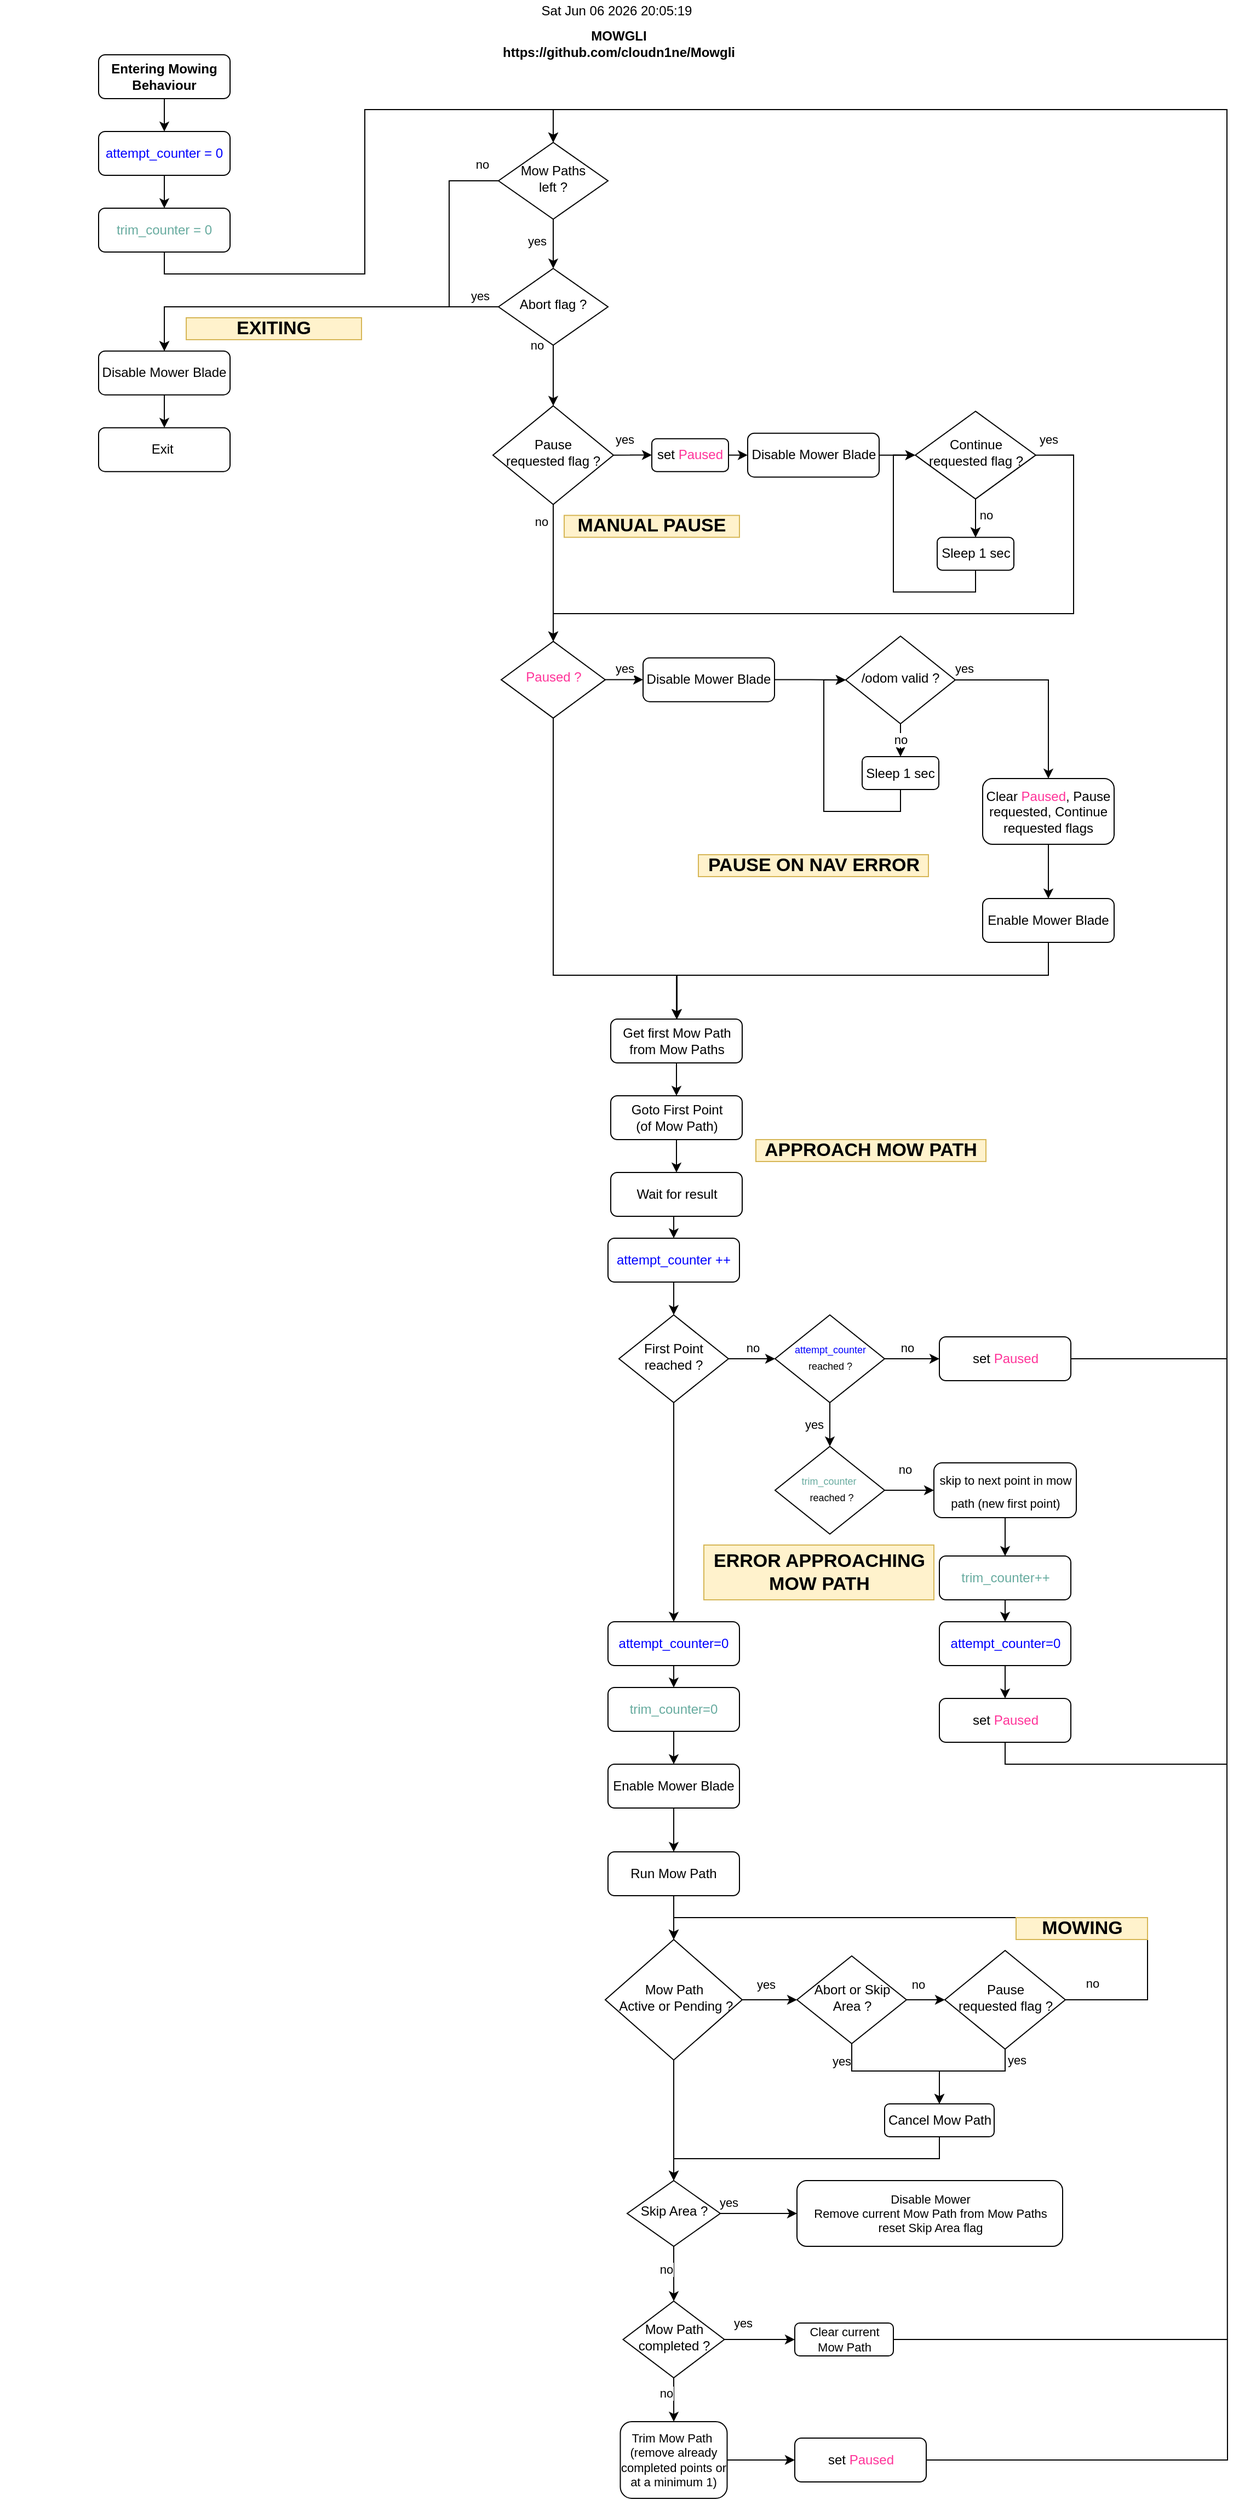 <mxfile version="13.9.9" type="device"><diagram id="C5RBs43oDa-KdzZeNtuy" name="Page-1"><mxGraphModel dx="946" dy="587" grid="1" gridSize="10" guides="1" tooltips="1" connect="1" arrows="1" fold="1" page="1" pageScale="1" pageWidth="1654" pageHeight="2336" math="0" shadow="0"><root><mxCell id="WIyWlLk6GJQsqaUBKTNV-0"/><mxCell id="WIyWlLk6GJQsqaUBKTNV-1" parent="WIyWlLk6GJQsqaUBKTNV-0"/><mxCell id="R18fkElem5zRY6Bpw-uZ-9" style="edgeStyle=orthogonalEdgeStyle;rounded=0;orthogonalLoop=1;jettySize=auto;html=1;exitX=0.5;exitY=1;exitDx=0;exitDy=0;entryX=0;entryY=0.5;entryDx=0;entryDy=0;" parent="WIyWlLk6GJQsqaUBKTNV-1" source="WIyWlLk6GJQsqaUBKTNV-11" target="R18fkElem5zRY6Bpw-uZ-49" edge="1"><mxGeometry relative="1" as="geometry"><mxPoint x="990.5" y="650.33" as="targetPoint"/></mxGeometry></mxCell><mxCell id="WIyWlLk6GJQsqaUBKTNV-11" value="Sleep 1 sec" style="rounded=1;whiteSpace=wrap;html=1;fontSize=12;glass=0;strokeWidth=1;shadow=0;" parent="WIyWlLk6GJQsqaUBKTNV-1" vertex="1"><mxGeometry x="1035.5" y="490.33" width="70" height="30" as="geometry"/></mxCell><mxCell id="R18fkElem5zRY6Bpw-uZ-41" style="edgeStyle=orthogonalEdgeStyle;rounded=0;orthogonalLoop=1;jettySize=auto;html=1;exitX=0.5;exitY=1;exitDx=0;exitDy=0;entryX=0.5;entryY=0;entryDx=0;entryDy=0;startArrow=none;startFill=0;endArrow=classic;endFill=1;" parent="WIyWlLk6GJQsqaUBKTNV-1" source="R18fkElem5zRY6Bpw-uZ-1" target="R18fkElem5zRY6Bpw-uZ-40" edge="1"><mxGeometry relative="1" as="geometry"/></mxCell><mxCell id="R18fkElem5zRY6Bpw-uZ-43" value="no" style="edgeLabel;html=1;align=center;verticalAlign=middle;resizable=0;points=[];" parent="R18fkElem5zRY6Bpw-uZ-41" vertex="1" connectable="0"><mxGeometry x="-0.769" y="1" relative="1" as="geometry"><mxPoint x="-12.06" y="0.86" as="offset"/></mxGeometry></mxCell><mxCell id="R18fkElem5zRY6Bpw-uZ-59" style="edgeStyle=orthogonalEdgeStyle;rounded=0;orthogonalLoop=1;jettySize=auto;html=1;exitX=1;exitY=0.5;exitDx=0;exitDy=0;startArrow=none;startFill=0;endArrow=classic;endFill=1;" parent="WIyWlLk6GJQsqaUBKTNV-1" source="R18fkElem5zRY6Bpw-uZ-1" target="R18fkElem5zRY6Bpw-uZ-58" edge="1"><mxGeometry relative="1" as="geometry"/></mxCell><mxCell id="R18fkElem5zRY6Bpw-uZ-61" value="yes" style="edgeLabel;html=1;align=center;verticalAlign=middle;resizable=0;points=[];" parent="R18fkElem5zRY6Bpw-uZ-59" vertex="1" connectable="0"><mxGeometry x="-0.578" y="-3" relative="1" as="geometry"><mxPoint y="-18" as="offset"/></mxGeometry></mxCell><mxCell id="R18fkElem5zRY6Bpw-uZ-1" value="Pause &lt;br&gt;requested flag ?" style="rhombus;whiteSpace=wrap;html=1;shadow=0;fontFamily=Helvetica;fontSize=12;align=center;strokeWidth=1;spacing=6;spacingTop=-4;" parent="WIyWlLk6GJQsqaUBKTNV-1" vertex="1"><mxGeometry x="630" y="370.33" width="110" height="90" as="geometry"/></mxCell><mxCell id="R18fkElem5zRY6Bpw-uZ-7" style="edgeStyle=orthogonalEdgeStyle;rounded=0;orthogonalLoop=1;jettySize=auto;html=1;exitX=0.5;exitY=1;exitDx=0;exitDy=0;entryX=0.5;entryY=0;entryDx=0;entryDy=0;" parent="WIyWlLk6GJQsqaUBKTNV-1" source="R18fkElem5zRY6Bpw-uZ-49" target="WIyWlLk6GJQsqaUBKTNV-11" edge="1"><mxGeometry relative="1" as="geometry"><mxPoint x="1030.5" y="680.33" as="sourcePoint"/></mxGeometry></mxCell><mxCell id="R18fkElem5zRY6Bpw-uZ-8" value="no&lt;br&gt;" style="edgeLabel;html=1;align=center;verticalAlign=middle;resizable=0;points=[];" parent="R18fkElem5zRY6Bpw-uZ-7" vertex="1" connectable="0"><mxGeometry x="-0.167" y="3" relative="1" as="geometry"><mxPoint x="6.5" y="0.14" as="offset"/></mxGeometry></mxCell><mxCell id="R18fkElem5zRY6Bpw-uZ-11" value="" style="edgeStyle=orthogonalEdgeStyle;rounded=0;orthogonalLoop=1;jettySize=auto;html=1;" parent="WIyWlLk6GJQsqaUBKTNV-1" source="uBPP2tSzpPth4t3aGh-a-0" target="R18fkElem5zRY6Bpw-uZ-10" edge="1"><mxGeometry x="-0.2" y="10" relative="1" as="geometry"><mxPoint x="760" y="620.33" as="sourcePoint"/><mxPoint as="offset"/></mxGeometry></mxCell><mxCell id="R18fkElem5zRY6Bpw-uZ-13" value="no" style="edgeStyle=orthogonalEdgeStyle;rounded=0;orthogonalLoop=1;jettySize=auto;html=1;exitX=0.5;exitY=1;exitDx=0;exitDy=0;" parent="WIyWlLk6GJQsqaUBKTNV-1" source="R18fkElem5zRY6Bpw-uZ-10" target="R18fkElem5zRY6Bpw-uZ-12" edge="1"><mxGeometry relative="1" as="geometry"/></mxCell><mxCell id="R18fkElem5zRY6Bpw-uZ-56" style="edgeStyle=orthogonalEdgeStyle;rounded=0;orthogonalLoop=1;jettySize=auto;html=1;exitX=1;exitY=0.5;exitDx=0;exitDy=0;startArrow=none;startFill=0;endArrow=classic;endFill=1;" parent="WIyWlLk6GJQsqaUBKTNV-1" source="R18fkElem5zRY6Bpw-uZ-10" target="R18fkElem5zRY6Bpw-uZ-54" edge="1"><mxGeometry relative="1" as="geometry"/></mxCell><mxCell id="R18fkElem5zRY6Bpw-uZ-164" value="yes" style="edgeLabel;html=1;align=center;verticalAlign=middle;resizable=0;points=[];fontSize=11;" parent="R18fkElem5zRY6Bpw-uZ-56" vertex="1" connectable="0"><mxGeometry x="-0.792" y="5" relative="1" as="geometry"><mxPoint x="-10.14" y="-5.32" as="offset"/></mxGeometry></mxCell><mxCell id="R18fkElem5zRY6Bpw-uZ-10" value="/odom valid ?" style="rhombus;whiteSpace=wrap;html=1;shadow=0;fontFamily=Helvetica;fontSize=12;align=center;strokeWidth=1;spacing=6;spacingTop=-4;" parent="WIyWlLk6GJQsqaUBKTNV-1" vertex="1"><mxGeometry x="952" y="580.51" width="100" height="80" as="geometry"/></mxCell><mxCell id="R18fkElem5zRY6Bpw-uZ-14" style="edgeStyle=orthogonalEdgeStyle;rounded=0;orthogonalLoop=1;jettySize=auto;html=1;exitX=0.5;exitY=1;exitDx=0;exitDy=0;entryX=0;entryY=0.5;entryDx=0;entryDy=0;" parent="WIyWlLk6GJQsqaUBKTNV-1" source="R18fkElem5zRY6Bpw-uZ-12" target="R18fkElem5zRY6Bpw-uZ-10" edge="1"><mxGeometry relative="1" as="geometry"/></mxCell><mxCell id="R18fkElem5zRY6Bpw-uZ-12" value="Sleep 1 sec" style="rounded=1;whiteSpace=wrap;html=1;fontSize=12;glass=0;strokeWidth=1;shadow=0;" parent="WIyWlLk6GJQsqaUBKTNV-1" vertex="1"><mxGeometry x="967" y="690.51" width="70" height="30" as="geometry"/></mxCell><mxCell id="R18fkElem5zRY6Bpw-uZ-24" style="edgeStyle=orthogonalEdgeStyle;rounded=0;orthogonalLoop=1;jettySize=auto;html=1;exitX=0.5;exitY=1;exitDx=0;exitDy=0;entryX=0.5;entryY=0;entryDx=0;entryDy=0;" parent="WIyWlLk6GJQsqaUBKTNV-1" source="R18fkElem5zRY6Bpw-uZ-20" target="R18fkElem5zRY6Bpw-uZ-23" edge="1"><mxGeometry relative="1" as="geometry"/></mxCell><mxCell id="R18fkElem5zRY6Bpw-uZ-20" value="Goto First Point&lt;br&gt;(of Mow Path)" style="rounded=1;whiteSpace=wrap;html=1;fontSize=12;glass=0;strokeWidth=1;shadow=0;" parent="WIyWlLk6GJQsqaUBKTNV-1" vertex="1"><mxGeometry x="737.5" y="1000" width="120" height="40" as="geometry"/></mxCell><mxCell id="R18fkElem5zRY6Bpw-uZ-33" value="no" style="edgeStyle=orthogonalEdgeStyle;rounded=0;orthogonalLoop=1;jettySize=auto;html=1;exitX=1;exitY=0.5;exitDx=0;exitDy=0;entryX=0;entryY=0.5;entryDx=0;entryDy=0;startArrow=none;startFill=0;endArrow=classic;endFill=1;" parent="WIyWlLk6GJQsqaUBKTNV-1" source="R18fkElem5zRY6Bpw-uZ-21" target="R18fkElem5zRY6Bpw-uZ-31" edge="1"><mxGeometry y="10" relative="1" as="geometry"><mxPoint as="offset"/></mxGeometry></mxCell><mxCell id="R18fkElem5zRY6Bpw-uZ-100" style="edgeStyle=orthogonalEdgeStyle;rounded=0;orthogonalLoop=1;jettySize=auto;html=1;exitX=0.5;exitY=1;exitDx=0;exitDy=0;startArrow=none;startFill=0;endArrow=classic;endFill=1;fontSize=17;" parent="WIyWlLk6GJQsqaUBKTNV-1" source="R18fkElem5zRY6Bpw-uZ-21" target="R18fkElem5zRY6Bpw-uZ-98" edge="1"><mxGeometry relative="1" as="geometry"/></mxCell><mxCell id="R18fkElem5zRY6Bpw-uZ-21" value="First Point reached ?" style="rhombus;whiteSpace=wrap;html=1;shadow=0;fontFamily=Helvetica;fontSize=12;align=center;strokeWidth=1;spacing=6;spacingTop=-4;" parent="WIyWlLk6GJQsqaUBKTNV-1" vertex="1"><mxGeometry x="745" y="1200" width="100" height="80" as="geometry"/></mxCell><mxCell id="R18fkElem5zRY6Bpw-uZ-68" style="edgeStyle=orthogonalEdgeStyle;rounded=0;orthogonalLoop=1;jettySize=auto;html=1;exitX=0.5;exitY=1;exitDx=0;exitDy=0;entryX=0.5;entryY=0;entryDx=0;entryDy=0;startArrow=none;startFill=0;endArrow=classic;endFill=1;fontSize=17;" parent="WIyWlLk6GJQsqaUBKTNV-1" source="R18fkElem5zRY6Bpw-uZ-23" target="R18fkElem5zRY6Bpw-uZ-66" edge="1"><mxGeometry relative="1" as="geometry"/></mxCell><mxCell id="R18fkElem5zRY6Bpw-uZ-23" value="Wait for result" style="rounded=1;whiteSpace=wrap;html=1;fontSize=12;glass=0;strokeWidth=1;shadow=0;" parent="WIyWlLk6GJQsqaUBKTNV-1" vertex="1"><mxGeometry x="737.5" y="1070" width="120" height="40" as="geometry"/></mxCell><mxCell id="R18fkElem5zRY6Bpw-uZ-35" value="no" style="edgeStyle=orthogonalEdgeStyle;rounded=0;orthogonalLoop=1;jettySize=auto;html=1;exitX=1;exitY=0.5;exitDx=0;exitDy=0;startArrow=none;startFill=0;endArrow=classic;endFill=1;" parent="WIyWlLk6GJQsqaUBKTNV-1" source="R18fkElem5zRY6Bpw-uZ-31" target="R18fkElem5zRY6Bpw-uZ-34" edge="1"><mxGeometry x="-0.2" y="10" relative="1" as="geometry"><mxPoint as="offset"/></mxGeometry></mxCell><mxCell id="R18fkElem5zRY6Bpw-uZ-78" style="edgeStyle=orthogonalEdgeStyle;rounded=0;orthogonalLoop=1;jettySize=auto;html=1;exitX=0.5;exitY=1;exitDx=0;exitDy=0;startArrow=none;startFill=0;endArrow=classic;endFill=1;fontSize=17;" parent="WIyWlLk6GJQsqaUBKTNV-1" source="R18fkElem5zRY6Bpw-uZ-31" target="R18fkElem5zRY6Bpw-uZ-77" edge="1"><mxGeometry relative="1" as="geometry"/></mxCell><mxCell id="R18fkElem5zRY6Bpw-uZ-82" value="&lt;font style=&quot;font-size: 11px&quot;&gt;yes&lt;/font&gt;" style="edgeLabel;html=1;align=center;verticalAlign=middle;resizable=0;points=[];fontSize=17;" parent="R18fkElem5zRY6Bpw-uZ-78" vertex="1" connectable="0"><mxGeometry x="-0.057" relative="1" as="geometry"><mxPoint x="-15" as="offset"/></mxGeometry></mxCell><mxCell id="R18fkElem5zRY6Bpw-uZ-31" value="&lt;font style=&quot;font-size: 9px&quot;&gt;&lt;font color=&quot;#0000ff&quot;&gt;attempt_counter&lt;/font&gt; reached ?&lt;/font&gt;" style="rhombus;whiteSpace=wrap;html=1;shadow=0;fontFamily=Helvetica;fontSize=12;align=center;strokeWidth=1;spacing=6;spacingTop=-4;" parent="WIyWlLk6GJQsqaUBKTNV-1" vertex="1"><mxGeometry x="887.5" y="1200" width="100" height="80" as="geometry"/></mxCell><mxCell id="R18fkElem5zRY6Bpw-uZ-36" style="edgeStyle=orthogonalEdgeStyle;rounded=0;orthogonalLoop=1;jettySize=auto;html=1;exitX=1;exitY=0.5;exitDx=0;exitDy=0;startArrow=none;startFill=0;endArrow=classic;endFill=1;entryX=0.5;entryY=0;entryDx=0;entryDy=0;" parent="WIyWlLk6GJQsqaUBKTNV-1" source="R18fkElem5zRY6Bpw-uZ-34" target="R18fkElem5zRY6Bpw-uZ-139" edge="1"><mxGeometry relative="1" as="geometry"><mxPoint x="670" y="118.286" as="targetPoint"/><Array as="points"><mxPoint x="1300" y="1240"/><mxPoint x="1300" y="100"/><mxPoint x="685" y="100"/></Array></mxGeometry></mxCell><mxCell id="R18fkElem5zRY6Bpw-uZ-34" value="set &lt;font color=&quot;#ff3399&quot;&gt;Paused&lt;/font&gt;" style="rounded=1;whiteSpace=wrap;html=1;fontSize=12;glass=0;strokeWidth=1;shadow=0;" parent="WIyWlLk6GJQsqaUBKTNV-1" vertex="1"><mxGeometry x="1037.5" y="1220" width="120" height="40" as="geometry"/></mxCell><mxCell id="R18fkElem5zRY6Bpw-uZ-150" style="edgeStyle=orthogonalEdgeStyle;rounded=0;orthogonalLoop=1;jettySize=auto;html=1;exitX=0.5;exitY=1;exitDx=0;exitDy=0;entryX=0.5;entryY=0;entryDx=0;entryDy=0;startArrow=none;startFill=0;endArrow=classic;endFill=1;fontSize=11;" parent="WIyWlLk6GJQsqaUBKTNV-1" source="R18fkElem5zRY6Bpw-uZ-40" target="R18fkElem5zRY6Bpw-uZ-147" edge="1"><mxGeometry relative="1" as="geometry"><Array as="points"><mxPoint x="685" y="890"/><mxPoint x="798" y="890"/></Array></mxGeometry></mxCell><mxCell id="R18fkElem5zRY6Bpw-uZ-40" value="&lt;font color=&quot;#ff3399&quot;&gt;Paused ?&lt;/font&gt;" style="rhombus;whiteSpace=wrap;html=1;shadow=0;fontFamily=Helvetica;fontSize=12;align=center;strokeWidth=1;spacing=6;spacingTop=-4;" parent="WIyWlLk6GJQsqaUBKTNV-1" vertex="1"><mxGeometry x="637.5" y="585.33" width="95" height="70" as="geometry"/></mxCell><mxCell id="R18fkElem5zRY6Bpw-uZ-62" style="edgeStyle=orthogonalEdgeStyle;rounded=0;orthogonalLoop=1;jettySize=auto;html=1;exitX=1;exitY=0.5;exitDx=0;exitDy=0;startArrow=none;startFill=0;endArrow=classic;endFill=1;entryX=0.5;entryY=0;entryDx=0;entryDy=0;" parent="WIyWlLk6GJQsqaUBKTNV-1" source="R18fkElem5zRY6Bpw-uZ-49" target="R18fkElem5zRY6Bpw-uZ-40" edge="1"><mxGeometry relative="1" as="geometry"><mxPoint x="685" y="580.33" as="targetPoint"/><Array as="points"><mxPoint x="1160" y="415"/><mxPoint x="1160" y="560"/><mxPoint x="685" y="560"/></Array></mxGeometry></mxCell><mxCell id="R18fkElem5zRY6Bpw-uZ-167" value="yes" style="edgeLabel;html=1;align=center;verticalAlign=middle;resizable=0;points=[];fontSize=11;" parent="R18fkElem5zRY6Bpw-uZ-62" vertex="1" connectable="0"><mxGeometry x="-0.803" y="-1" relative="1" as="geometry"><mxPoint x="-22" y="-47.47" as="offset"/></mxGeometry></mxCell><mxCell id="R18fkElem5zRY6Bpw-uZ-165" value="" style="edgeStyle=orthogonalEdgeStyle;rounded=0;orthogonalLoop=1;jettySize=auto;html=1;startArrow=none;startFill=0;endArrow=classic;endFill=1;fontSize=11;" parent="WIyWlLk6GJQsqaUBKTNV-1" source="R18fkElem5zRY6Bpw-uZ-49" target="WIyWlLk6GJQsqaUBKTNV-11" edge="1"><mxGeometry relative="1" as="geometry"/></mxCell><mxCell id="R18fkElem5zRY6Bpw-uZ-49" value="Continue&lt;br&gt;requested flag ?" style="rhombus;whiteSpace=wrap;html=1;shadow=0;fontFamily=Helvetica;fontSize=12;align=center;strokeWidth=1;spacing=6;spacingTop=-4;" parent="WIyWlLk6GJQsqaUBKTNV-1" vertex="1"><mxGeometry x="1015.5" y="375.33" width="110" height="80" as="geometry"/></mxCell><mxCell id="R18fkElem5zRY6Bpw-uZ-149" style="edgeStyle=orthogonalEdgeStyle;rounded=0;orthogonalLoop=1;jettySize=auto;html=1;exitX=0.5;exitY=1;exitDx=0;exitDy=0;startArrow=none;startFill=0;endArrow=classic;endFill=1;fontSize=11;" parent="WIyWlLk6GJQsqaUBKTNV-1" source="uBPP2tSzpPth4t3aGh-a-1" target="R18fkElem5zRY6Bpw-uZ-147" edge="1"><mxGeometry relative="1" as="geometry"><Array as="points"><mxPoint x="1137" y="890"/><mxPoint x="798" y="890"/></Array></mxGeometry></mxCell><mxCell id="R18fkElem5zRY6Bpw-uZ-54" value="Clear &lt;font color=&quot;#ff3399&quot;&gt;Paused&lt;/font&gt;, Pause requested, Continue requested flags" style="rounded=1;whiteSpace=wrap;html=1;" parent="WIyWlLk6GJQsqaUBKTNV-1" vertex="1"><mxGeometry x="1077" y="710.51" width="120" height="60" as="geometry"/></mxCell><mxCell id="R18fkElem5zRY6Bpw-uZ-60" style="edgeStyle=orthogonalEdgeStyle;rounded=0;orthogonalLoop=1;jettySize=auto;html=1;exitX=1;exitY=0.5;exitDx=0;exitDy=0;entryX=0;entryY=0.5;entryDx=0;entryDy=0;startArrow=none;startFill=0;endArrow=classic;endFill=1;" parent="WIyWlLk6GJQsqaUBKTNV-1" source="2wrZDpJv9ignUN22gS3a-0" target="R18fkElem5zRY6Bpw-uZ-49" edge="1"><mxGeometry relative="1" as="geometry"/></mxCell><mxCell id="R18fkElem5zRY6Bpw-uZ-58" value="set &lt;font color=&quot;#ff3399&quot;&gt;Paused&lt;/font&gt;" style="rounded=1;whiteSpace=wrap;html=1;" parent="WIyWlLk6GJQsqaUBKTNV-1" vertex="1"><mxGeometry x="775" y="400.33" width="70" height="30" as="geometry"/></mxCell><mxCell id="R18fkElem5zRY6Bpw-uZ-64" value="PAUSE ON NAV ERROR" style="text;html=1;strokeColor=#d6b656;fillColor=#fff2cc;align=center;verticalAlign=middle;whiteSpace=wrap;rounded=0;fontSize=17;fontStyle=1" parent="WIyWlLk6GJQsqaUBKTNV-1" vertex="1"><mxGeometry x="817.5" y="780" width="210" height="20" as="geometry"/></mxCell><mxCell id="R18fkElem5zRY6Bpw-uZ-65" value="MANUAL PAUSE" style="text;html=1;strokeColor=#d6b656;fillColor=#fff2cc;align=center;verticalAlign=middle;whiteSpace=wrap;rounded=0;fontSize=17;fontStyle=1" parent="WIyWlLk6GJQsqaUBKTNV-1" vertex="1"><mxGeometry x="695" y="470.33" width="160" height="20" as="geometry"/></mxCell><mxCell id="R18fkElem5zRY6Bpw-uZ-69" style="edgeStyle=orthogonalEdgeStyle;rounded=0;orthogonalLoop=1;jettySize=auto;html=1;exitX=0.5;exitY=1;exitDx=0;exitDy=0;startArrow=none;startFill=0;endArrow=classic;endFill=1;fontSize=17;" parent="WIyWlLk6GJQsqaUBKTNV-1" source="R18fkElem5zRY6Bpw-uZ-66" target="R18fkElem5zRY6Bpw-uZ-21" edge="1"><mxGeometry relative="1" as="geometry"/></mxCell><mxCell id="R18fkElem5zRY6Bpw-uZ-66" value="&lt;font color=&quot;#0000ff&quot;&gt;attempt_counter ++&lt;/font&gt;" style="rounded=1;whiteSpace=wrap;html=1;fontSize=12;glass=0;strokeWidth=1;shadow=0;" parent="WIyWlLk6GJQsqaUBKTNV-1" vertex="1"><mxGeometry x="735" y="1130" width="120" height="40" as="geometry"/></mxCell><mxCell id="R18fkElem5zRY6Bpw-uZ-74" style="edgeStyle=orthogonalEdgeStyle;rounded=0;orthogonalLoop=1;jettySize=auto;html=1;exitX=0.5;exitY=1;exitDx=0;exitDy=0;entryX=0.5;entryY=0;entryDx=0;entryDy=0;startArrow=none;startFill=0;endArrow=classic;endFill=1;fontSize=17;" parent="WIyWlLk6GJQsqaUBKTNV-1" source="R18fkElem5zRY6Bpw-uZ-70" target="R18fkElem5zRY6Bpw-uZ-72" edge="1"><mxGeometry relative="1" as="geometry"/></mxCell><mxCell id="R18fkElem5zRY6Bpw-uZ-70" value="&lt;font color=&quot;#0000ff&quot;&gt;attempt_counter = 0&lt;/font&gt;" style="rounded=1;whiteSpace=wrap;html=1;fontSize=12;glass=0;strokeWidth=1;shadow=0;" parent="WIyWlLk6GJQsqaUBKTNV-1" vertex="1"><mxGeometry x="270" y="120" width="120" height="40" as="geometry"/></mxCell><mxCell id="R18fkElem5zRY6Bpw-uZ-73" style="edgeStyle=orthogonalEdgeStyle;rounded=0;orthogonalLoop=1;jettySize=auto;html=1;exitX=0.5;exitY=1;exitDx=0;exitDy=0;entryX=0.5;entryY=0;entryDx=0;entryDy=0;startArrow=none;startFill=0;endArrow=classic;endFill=1;fontSize=17;" parent="WIyWlLk6GJQsqaUBKTNV-1" source="R18fkElem5zRY6Bpw-uZ-71" target="R18fkElem5zRY6Bpw-uZ-70" edge="1"><mxGeometry relative="1" as="geometry"/></mxCell><mxCell id="R18fkElem5zRY6Bpw-uZ-71" value="Entering Mowing Behaviour" style="rounded=1;whiteSpace=wrap;html=1;fontSize=12;glass=0;strokeWidth=1;shadow=0;fontStyle=1" parent="WIyWlLk6GJQsqaUBKTNV-1" vertex="1"><mxGeometry x="270" y="50" width="120" height="40" as="geometry"/></mxCell><mxCell id="R18fkElem5zRY6Bpw-uZ-157" style="edgeStyle=orthogonalEdgeStyle;rounded=0;orthogonalLoop=1;jettySize=auto;html=1;exitX=0.5;exitY=1;exitDx=0;exitDy=0;entryX=0.5;entryY=0;entryDx=0;entryDy=0;startArrow=none;startFill=0;endArrow=classic;endFill=1;fontSize=11;" parent="WIyWlLk6GJQsqaUBKTNV-1" source="R18fkElem5zRY6Bpw-uZ-72" target="R18fkElem5zRY6Bpw-uZ-139" edge="1"><mxGeometry relative="1" as="geometry"><Array as="points"><mxPoint x="330" y="250"/><mxPoint x="513" y="250"/><mxPoint x="513" y="100"/><mxPoint x="685" y="100"/></Array></mxGeometry></mxCell><mxCell id="R18fkElem5zRY6Bpw-uZ-72" value="&lt;font color=&quot;#67ab9f&quot;&gt;trim_counter = 0&lt;/font&gt;" style="rounded=1;whiteSpace=wrap;html=1;fontSize=12;glass=0;strokeWidth=1;shadow=0;" parent="WIyWlLk6GJQsqaUBKTNV-1" vertex="1"><mxGeometry x="270" y="190" width="120" height="40" as="geometry"/></mxCell><mxCell id="R18fkElem5zRY6Bpw-uZ-84" style="edgeStyle=orthogonalEdgeStyle;rounded=0;orthogonalLoop=1;jettySize=auto;html=1;exitX=1;exitY=0.5;exitDx=0;exitDy=0;entryX=0;entryY=0.5;entryDx=0;entryDy=0;startArrow=none;startFill=0;endArrow=classic;endFill=1;fontSize=17;" parent="WIyWlLk6GJQsqaUBKTNV-1" source="R18fkElem5zRY6Bpw-uZ-77" target="R18fkElem5zRY6Bpw-uZ-87" edge="1"><mxGeometry relative="1" as="geometry"/></mxCell><mxCell id="R18fkElem5zRY6Bpw-uZ-85" value="&lt;span style=&quot;font-size: 11px&quot;&gt;no&lt;/span&gt;" style="edgeLabel;html=1;align=center;verticalAlign=middle;resizable=0;points=[];fontSize=17;" parent="R18fkElem5zRY6Bpw-uZ-84" vertex="1" connectable="0"><mxGeometry x="-0.274" y="1" relative="1" as="geometry"><mxPoint x="1.71" y="-19" as="offset"/></mxGeometry></mxCell><mxCell id="R18fkElem5zRY6Bpw-uZ-77" value="&lt;font style=&quot;font-size: 9px&quot;&gt;&lt;font color=&quot;#67ab9f&quot;&gt;trim_counter&lt;/font&gt;&lt;font color=&quot;#0000ff&quot;&gt;&amp;nbsp;&lt;br&gt;&lt;/font&gt;&amp;nbsp;reached ?&lt;/font&gt;" style="rhombus;whiteSpace=wrap;html=1;shadow=0;fontFamily=Helvetica;fontSize=12;align=center;strokeWidth=1;spacing=6;spacingTop=-4;" parent="WIyWlLk6GJQsqaUBKTNV-1" vertex="1"><mxGeometry x="887.5" y="1320" width="100" height="80" as="geometry"/></mxCell><mxCell id="R18fkElem5zRY6Bpw-uZ-89" style="edgeStyle=orthogonalEdgeStyle;rounded=0;orthogonalLoop=1;jettySize=auto;html=1;exitX=0.5;exitY=1;exitDx=0;exitDy=0;startArrow=none;startFill=0;endArrow=classic;endFill=1;fontSize=17;" parent="WIyWlLk6GJQsqaUBKTNV-1" source="R18fkElem5zRY6Bpw-uZ-87" target="R18fkElem5zRY6Bpw-uZ-92" edge="1"><mxGeometry relative="1" as="geometry"><mxPoint x="1087.559" y="1410" as="targetPoint"/></mxGeometry></mxCell><mxCell id="R18fkElem5zRY6Bpw-uZ-87" value="&lt;span style=&quot;font-size: 11px&quot;&gt;skip to next point in mow path (new first point)&lt;/span&gt;" style="rounded=1;whiteSpace=wrap;html=1;fontSize=17;" parent="WIyWlLk6GJQsqaUBKTNV-1" vertex="1"><mxGeometry x="1032.5" y="1335" width="130" height="50" as="geometry"/></mxCell><mxCell id="R18fkElem5zRY6Bpw-uZ-95" style="edgeStyle=orthogonalEdgeStyle;rounded=0;orthogonalLoop=1;jettySize=auto;html=1;exitX=0.5;exitY=1;exitDx=0;exitDy=0;entryX=0.5;entryY=0;entryDx=0;entryDy=0;startArrow=none;startFill=0;endArrow=classic;endFill=1;fontSize=17;" parent="WIyWlLk6GJQsqaUBKTNV-1" source="R18fkElem5zRY6Bpw-uZ-90" target="R18fkElem5zRY6Bpw-uZ-94" edge="1"><mxGeometry relative="1" as="geometry"/></mxCell><mxCell id="R18fkElem5zRY6Bpw-uZ-90" value="&lt;font color=&quot;#0000ff&quot;&gt;attempt_counter=0&lt;/font&gt;" style="rounded=1;whiteSpace=wrap;html=1;fontSize=12;glass=0;strokeWidth=1;shadow=0;" parent="WIyWlLk6GJQsqaUBKTNV-1" vertex="1"><mxGeometry x="1037.5" y="1480" width="120" height="40" as="geometry"/></mxCell><mxCell id="R18fkElem5zRY6Bpw-uZ-93" style="edgeStyle=orthogonalEdgeStyle;rounded=0;orthogonalLoop=1;jettySize=auto;html=1;exitX=0.5;exitY=1;exitDx=0;exitDy=0;entryX=0.5;entryY=0;entryDx=0;entryDy=0;startArrow=none;startFill=0;endArrow=classic;endFill=1;fontSize=17;" parent="WIyWlLk6GJQsqaUBKTNV-1" source="R18fkElem5zRY6Bpw-uZ-92" target="R18fkElem5zRY6Bpw-uZ-90" edge="1"><mxGeometry relative="1" as="geometry"/></mxCell><mxCell id="R18fkElem5zRY6Bpw-uZ-92" value="&lt;font color=&quot;#67ab9f&quot;&gt;trim_counter++&lt;/font&gt;" style="rounded=1;whiteSpace=wrap;html=1;fontSize=12;glass=0;strokeWidth=1;shadow=0;" parent="WIyWlLk6GJQsqaUBKTNV-1" vertex="1"><mxGeometry x="1037.5" y="1420" width="120" height="40" as="geometry"/></mxCell><mxCell id="R18fkElem5zRY6Bpw-uZ-146" style="edgeStyle=orthogonalEdgeStyle;rounded=0;orthogonalLoop=1;jettySize=auto;html=1;exitX=0.5;exitY=1;exitDx=0;exitDy=0;startArrow=none;startFill=0;endArrow=none;endFill=0;fontSize=11;" parent="WIyWlLk6GJQsqaUBKTNV-1" source="R18fkElem5zRY6Bpw-uZ-94" edge="1"><mxGeometry relative="1" as="geometry"><mxPoint x="1180" y="1240" as="targetPoint"/><Array as="points"><mxPoint x="1098" y="1610"/><mxPoint x="1300" y="1610"/><mxPoint x="1300" y="1240"/></Array></mxGeometry></mxCell><mxCell id="R18fkElem5zRY6Bpw-uZ-94" value="set &lt;font color=&quot;#ff3399&quot;&gt;Paused&lt;/font&gt;" style="rounded=1;whiteSpace=wrap;html=1;fontSize=12;glass=0;strokeWidth=1;shadow=0;" parent="WIyWlLk6GJQsqaUBKTNV-1" vertex="1"><mxGeometry x="1037.5" y="1550" width="120" height="40" as="geometry"/></mxCell><mxCell id="R18fkElem5zRY6Bpw-uZ-97" value="ERROR APPROACHING&lt;br&gt;MOW PATH" style="text;html=1;strokeColor=#d6b656;fillColor=#fff2cc;align=center;verticalAlign=middle;whiteSpace=wrap;rounded=0;fontSize=17;fontStyle=1" parent="WIyWlLk6GJQsqaUBKTNV-1" vertex="1"><mxGeometry x="822.5" y="1410" width="210" height="50" as="geometry"/></mxCell><mxCell id="R18fkElem5zRY6Bpw-uZ-101" style="edgeStyle=orthogonalEdgeStyle;rounded=0;orthogonalLoop=1;jettySize=auto;html=1;exitX=0.5;exitY=1;exitDx=0;exitDy=0;entryX=0.5;entryY=0;entryDx=0;entryDy=0;startArrow=none;startFill=0;endArrow=classic;endFill=1;fontSize=17;" parent="WIyWlLk6GJQsqaUBKTNV-1" source="R18fkElem5zRY6Bpw-uZ-98" target="R18fkElem5zRY6Bpw-uZ-99" edge="1"><mxGeometry relative="1" as="geometry"/></mxCell><mxCell id="R18fkElem5zRY6Bpw-uZ-98" value="&lt;font color=&quot;#0000ff&quot;&gt;attempt_counter=0&lt;/font&gt;" style="rounded=1;whiteSpace=wrap;html=1;fontSize=12;glass=0;strokeWidth=1;shadow=0;" parent="WIyWlLk6GJQsqaUBKTNV-1" vertex="1"><mxGeometry x="735" y="1480" width="120" height="40" as="geometry"/></mxCell><mxCell id="R18fkElem5zRY6Bpw-uZ-103" style="edgeStyle=orthogonalEdgeStyle;rounded=0;orthogonalLoop=1;jettySize=auto;html=1;exitX=0.5;exitY=1;exitDx=0;exitDy=0;startArrow=none;startFill=0;endArrow=classic;endFill=1;fontSize=17;" parent="WIyWlLk6GJQsqaUBKTNV-1" source="R18fkElem5zRY6Bpw-uZ-99" target="R18fkElem5zRY6Bpw-uZ-102" edge="1"><mxGeometry relative="1" as="geometry"/></mxCell><mxCell id="R18fkElem5zRY6Bpw-uZ-99" value="&lt;font color=&quot;#67ab9f&quot;&gt;trim_counter=0&lt;br&gt;&lt;/font&gt;" style="rounded=1;whiteSpace=wrap;html=1;fontSize=12;glass=0;strokeWidth=1;shadow=0;" parent="WIyWlLk6GJQsqaUBKTNV-1" vertex="1"><mxGeometry x="735" y="1540" width="120" height="40" as="geometry"/></mxCell><mxCell id="R18fkElem5zRY6Bpw-uZ-105" style="edgeStyle=orthogonalEdgeStyle;rounded=0;orthogonalLoop=1;jettySize=auto;html=1;exitX=0.5;exitY=1;exitDx=0;exitDy=0;startArrow=none;startFill=0;endArrow=classic;endFill=1;fontSize=17;" parent="WIyWlLk6GJQsqaUBKTNV-1" source="R18fkElem5zRY6Bpw-uZ-102" target="R18fkElem5zRY6Bpw-uZ-104" edge="1"><mxGeometry relative="1" as="geometry"/></mxCell><mxCell id="R18fkElem5zRY6Bpw-uZ-102" value="Enable Mower Blade" style="rounded=1;whiteSpace=wrap;html=1;fontSize=12;glass=0;strokeWidth=1;shadow=0;" parent="WIyWlLk6GJQsqaUBKTNV-1" vertex="1"><mxGeometry x="735" y="1610" width="120" height="40" as="geometry"/></mxCell><mxCell id="R18fkElem5zRY6Bpw-uZ-107" style="edgeStyle=orthogonalEdgeStyle;rounded=0;orthogonalLoop=1;jettySize=auto;html=1;exitX=0.5;exitY=1;exitDx=0;exitDy=0;startArrow=none;startFill=0;endArrow=classic;endFill=1;fontSize=17;" parent="WIyWlLk6GJQsqaUBKTNV-1" source="R18fkElem5zRY6Bpw-uZ-104" target="R18fkElem5zRY6Bpw-uZ-106" edge="1"><mxGeometry relative="1" as="geometry"/></mxCell><mxCell id="R18fkElem5zRY6Bpw-uZ-104" value="Run Mow Path" style="rounded=1;whiteSpace=wrap;html=1;fontSize=12;glass=0;strokeWidth=1;shadow=0;" parent="WIyWlLk6GJQsqaUBKTNV-1" vertex="1"><mxGeometry x="735" y="1690" width="120" height="40" as="geometry"/></mxCell><mxCell id="R18fkElem5zRY6Bpw-uZ-109" style="edgeStyle=orthogonalEdgeStyle;rounded=0;orthogonalLoop=1;jettySize=auto;html=1;exitX=1;exitY=0.5;exitDx=0;exitDy=0;startArrow=none;startFill=0;endArrow=classic;endFill=1;fontSize=17;" parent="WIyWlLk6GJQsqaUBKTNV-1" source="R18fkElem5zRY6Bpw-uZ-106" target="R18fkElem5zRY6Bpw-uZ-108" edge="1"><mxGeometry relative="1" as="geometry"/></mxCell><mxCell id="R18fkElem5zRY6Bpw-uZ-110" value="&lt;font style=&quot;font-size: 11px&quot;&gt;yes&lt;/font&gt;" style="edgeLabel;html=1;align=center;verticalAlign=middle;resizable=0;points=[];fontSize=17;" parent="R18fkElem5zRY6Bpw-uZ-109" vertex="1" connectable="0"><mxGeometry x="-0.269" y="3" relative="1" as="geometry"><mxPoint x="2.5" y="-12" as="offset"/></mxGeometry></mxCell><mxCell id="R18fkElem5zRY6Bpw-uZ-123" style="edgeStyle=orthogonalEdgeStyle;rounded=0;orthogonalLoop=1;jettySize=auto;html=1;exitX=0.5;exitY=1;exitDx=0;exitDy=0;startArrow=none;startFill=0;endArrow=classic;endFill=1;fontSize=11;" parent="WIyWlLk6GJQsqaUBKTNV-1" source="R18fkElem5zRY6Bpw-uZ-106" target="R18fkElem5zRY6Bpw-uZ-122" edge="1"><mxGeometry relative="1" as="geometry"/></mxCell><mxCell id="R18fkElem5zRY6Bpw-uZ-106" value="Mow Path&lt;br&gt;&amp;nbsp;Active or Pending ?" style="rhombus;whiteSpace=wrap;html=1;shadow=0;fontFamily=Helvetica;fontSize=12;align=center;strokeWidth=1;spacing=6;spacingTop=-4;" parent="WIyWlLk6GJQsqaUBKTNV-1" vertex="1"><mxGeometry x="732.5" y="1770" width="125" height="110" as="geometry"/></mxCell><mxCell id="R18fkElem5zRY6Bpw-uZ-112" style="edgeStyle=orthogonalEdgeStyle;rounded=0;orthogonalLoop=1;jettySize=auto;html=1;exitX=0.5;exitY=1;exitDx=0;exitDy=0;startArrow=none;startFill=0;endArrow=classic;endFill=1;fontSize=17;" parent="WIyWlLk6GJQsqaUBKTNV-1" source="R18fkElem5zRY6Bpw-uZ-108" target="R18fkElem5zRY6Bpw-uZ-111" edge="1"><mxGeometry relative="1" as="geometry"><Array as="points"><mxPoint x="957.5" y="1890"/><mxPoint x="1037.5" y="1890"/></Array></mxGeometry></mxCell><mxCell id="R18fkElem5zRY6Bpw-uZ-113" value="&lt;font style=&quot;font-size: 11px&quot;&gt;yes&lt;/font&gt;" style="edgeLabel;html=1;align=center;verticalAlign=middle;resizable=0;points=[];fontSize=17;" parent="R18fkElem5zRY6Bpw-uZ-112" vertex="1" connectable="0"><mxGeometry x="-0.018" y="-3" relative="1" as="geometry"><mxPoint x="-51.67" y="-13" as="offset"/></mxGeometry></mxCell><mxCell id="R18fkElem5zRY6Bpw-uZ-115" value="&lt;font style=&quot;font-size: 11px&quot;&gt;no&lt;/font&gt;" style="edgeStyle=orthogonalEdgeStyle;rounded=0;orthogonalLoop=1;jettySize=auto;html=1;exitX=1;exitY=0.5;exitDx=0;exitDy=0;entryX=0;entryY=0.5;entryDx=0;entryDy=0;startArrow=none;startFill=0;endArrow=classic;endFill=1;fontSize=17;" parent="WIyWlLk6GJQsqaUBKTNV-1" source="R18fkElem5zRY6Bpw-uZ-108" target="R18fkElem5zRY6Bpw-uZ-114" edge="1"><mxGeometry x="-0.429" y="15" relative="1" as="geometry"><mxPoint as="offset"/></mxGeometry></mxCell><mxCell id="R18fkElem5zRY6Bpw-uZ-108" value="Abort or Skip Area ?" style="rhombus;whiteSpace=wrap;html=1;shadow=0;fontFamily=Helvetica;fontSize=12;align=center;strokeWidth=1;spacing=6;spacingTop=-4;" parent="WIyWlLk6GJQsqaUBKTNV-1" vertex="1"><mxGeometry x="907.5" y="1785" width="100" height="80" as="geometry"/></mxCell><mxCell id="R18fkElem5zRY6Bpw-uZ-124" style="edgeStyle=orthogonalEdgeStyle;rounded=0;orthogonalLoop=1;jettySize=auto;html=1;exitX=0.5;exitY=1;exitDx=0;exitDy=0;entryX=0.5;entryY=0;entryDx=0;entryDy=0;startArrow=none;startFill=0;endArrow=classic;endFill=1;fontSize=11;" parent="WIyWlLk6GJQsqaUBKTNV-1" source="R18fkElem5zRY6Bpw-uZ-111" target="R18fkElem5zRY6Bpw-uZ-122" edge="1"><mxGeometry relative="1" as="geometry"/></mxCell><mxCell id="R18fkElem5zRY6Bpw-uZ-111" value="Cancel Mow Path" style="rounded=1;whiteSpace=wrap;html=1;fontSize=12;glass=0;strokeWidth=1;shadow=0;" parent="WIyWlLk6GJQsqaUBKTNV-1" vertex="1"><mxGeometry x="987.5" y="1920" width="100" height="30" as="geometry"/></mxCell><mxCell id="R18fkElem5zRY6Bpw-uZ-117" style="edgeStyle=orthogonalEdgeStyle;rounded=0;orthogonalLoop=1;jettySize=auto;html=1;exitX=0.5;exitY=1;exitDx=0;exitDy=0;entryX=0.5;entryY=0;entryDx=0;entryDy=0;startArrow=none;startFill=0;endArrow=classic;endFill=1;fontSize=11;" parent="WIyWlLk6GJQsqaUBKTNV-1" source="R18fkElem5zRY6Bpw-uZ-114" target="R18fkElem5zRY6Bpw-uZ-111" edge="1"><mxGeometry relative="1" as="geometry"><Array as="points"><mxPoint x="1097.5" y="1890"/><mxPoint x="1037.5" y="1890"/></Array></mxGeometry></mxCell><mxCell id="R18fkElem5zRY6Bpw-uZ-118" value="yes" style="edgeLabel;html=1;align=center;verticalAlign=middle;resizable=0;points=[];fontSize=11;" parent="R18fkElem5zRY6Bpw-uZ-117" vertex="1" connectable="0"><mxGeometry x="-0.256" y="2" relative="1" as="geometry"><mxPoint x="30.83" y="-12" as="offset"/></mxGeometry></mxCell><mxCell id="R18fkElem5zRY6Bpw-uZ-119" style="edgeStyle=orthogonalEdgeStyle;rounded=0;orthogonalLoop=1;jettySize=auto;html=1;exitX=1;exitY=0.5;exitDx=0;exitDy=0;entryX=0.5;entryY=0;entryDx=0;entryDy=0;startArrow=none;startFill=0;endArrow=classic;endFill=1;fontSize=11;" parent="WIyWlLk6GJQsqaUBKTNV-1" source="R18fkElem5zRY6Bpw-uZ-114" target="R18fkElem5zRY6Bpw-uZ-106" edge="1"><mxGeometry relative="1" as="geometry"><Array as="points"><mxPoint x="1227.5" y="1825"/><mxPoint x="1227.5" y="1750"/><mxPoint x="795.5" y="1750"/></Array></mxGeometry></mxCell><mxCell id="R18fkElem5zRY6Bpw-uZ-120" value="no" style="edgeLabel;html=1;align=center;verticalAlign=middle;resizable=0;points=[];fontSize=11;" parent="R18fkElem5zRY6Bpw-uZ-119" vertex="1" connectable="0"><mxGeometry x="-0.89" relative="1" as="geometry"><mxPoint x="-8.33" y="-15" as="offset"/></mxGeometry></mxCell><mxCell id="R18fkElem5zRY6Bpw-uZ-114" value="Pause &lt;br&gt;requested flag ?" style="rhombus;whiteSpace=wrap;html=1;shadow=0;fontFamily=Helvetica;fontSize=12;align=center;strokeWidth=1;spacing=6;spacingTop=-4;" parent="WIyWlLk6GJQsqaUBKTNV-1" vertex="1"><mxGeometry x="1042.5" y="1780" width="110" height="90" as="geometry"/></mxCell><mxCell id="R18fkElem5zRY6Bpw-uZ-121" value="MOWING" style="text;html=1;strokeColor=#d6b656;fillColor=#fff2cc;align=center;verticalAlign=middle;whiteSpace=wrap;rounded=0;fontSize=17;fontStyle=1" parent="WIyWlLk6GJQsqaUBKTNV-1" vertex="1"><mxGeometry x="1107.5" y="1750" width="120" height="20" as="geometry"/></mxCell><mxCell id="R18fkElem5zRY6Bpw-uZ-126" style="edgeStyle=orthogonalEdgeStyle;rounded=0;orthogonalLoop=1;jettySize=auto;html=1;exitX=1;exitY=0.5;exitDx=0;exitDy=0;entryX=0;entryY=0.5;entryDx=0;entryDy=0;startArrow=none;startFill=0;endArrow=classic;endFill=1;fontSize=11;" parent="WIyWlLk6GJQsqaUBKTNV-1" source="R18fkElem5zRY6Bpw-uZ-122" target="R18fkElem5zRY6Bpw-uZ-125" edge="1"><mxGeometry relative="1" as="geometry"/></mxCell><mxCell id="R18fkElem5zRY6Bpw-uZ-133" value="yes" style="edgeLabel;html=1;align=center;verticalAlign=middle;resizable=0;points=[];fontSize=11;" parent="R18fkElem5zRY6Bpw-uZ-126" vertex="1" connectable="0"><mxGeometry x="-0.121" y="-1" relative="1" as="geometry"><mxPoint x="-23.33" y="-11" as="offset"/></mxGeometry></mxCell><mxCell id="R18fkElem5zRY6Bpw-uZ-128" style="edgeStyle=orthogonalEdgeStyle;rounded=0;orthogonalLoop=1;jettySize=auto;html=1;exitX=0.5;exitY=1;exitDx=0;exitDy=0;startArrow=none;startFill=0;endArrow=classic;endFill=1;fontSize=11;" parent="WIyWlLk6GJQsqaUBKTNV-1" source="R18fkElem5zRY6Bpw-uZ-122" target="R18fkElem5zRY6Bpw-uZ-127" edge="1"><mxGeometry relative="1" as="geometry"/></mxCell><mxCell id="R18fkElem5zRY6Bpw-uZ-134" value="no" style="edgeLabel;html=1;align=center;verticalAlign=middle;resizable=0;points=[];fontSize=11;" parent="R18fkElem5zRY6Bpw-uZ-128" vertex="1" connectable="0"><mxGeometry x="-0.182" y="1" relative="1" as="geometry"><mxPoint x="-8.5" as="offset"/></mxGeometry></mxCell><mxCell id="R18fkElem5zRY6Bpw-uZ-122" value="Skip Area ?" style="rhombus;whiteSpace=wrap;html=1;shadow=0;fontFamily=Helvetica;fontSize=12;align=center;strokeWidth=1;spacing=6;spacingTop=-4;" parent="WIyWlLk6GJQsqaUBKTNV-1" vertex="1"><mxGeometry x="752.5" y="1990" width="85" height="60" as="geometry"/></mxCell><mxCell id="R18fkElem5zRY6Bpw-uZ-125" value="Disable Mower&lt;br&gt;Remove current Mow Path from Mow Paths&lt;br&gt;reset Skip Area flag" style="rounded=1;whiteSpace=wrap;html=1;fontSize=11;" parent="WIyWlLk6GJQsqaUBKTNV-1" vertex="1"><mxGeometry x="907.5" y="1990" width="242.5" height="60" as="geometry"/></mxCell><mxCell id="R18fkElem5zRY6Bpw-uZ-130" style="edgeStyle=orthogonalEdgeStyle;rounded=0;orthogonalLoop=1;jettySize=auto;html=1;exitX=1;exitY=0.5;exitDx=0;exitDy=0;entryX=0;entryY=0.5;entryDx=0;entryDy=0;startArrow=none;startFill=0;endArrow=classic;endFill=1;fontSize=11;" parent="WIyWlLk6GJQsqaUBKTNV-1" source="R18fkElem5zRY6Bpw-uZ-127" target="R18fkElem5zRY6Bpw-uZ-129" edge="1"><mxGeometry relative="1" as="geometry"/></mxCell><mxCell id="R18fkElem5zRY6Bpw-uZ-136" value="yes" style="edgeLabel;html=1;align=center;verticalAlign=middle;resizable=0;points=[];fontSize=11;" parent="R18fkElem5zRY6Bpw-uZ-130" vertex="1" connectable="0"><mxGeometry x="0.074" y="-1" relative="1" as="geometry"><mxPoint x="-17.92" y="-16" as="offset"/></mxGeometry></mxCell><mxCell id="R18fkElem5zRY6Bpw-uZ-132" style="edgeStyle=orthogonalEdgeStyle;rounded=0;orthogonalLoop=1;jettySize=auto;html=1;exitX=0.5;exitY=1;exitDx=0;exitDy=0;startArrow=none;startFill=0;endArrow=classic;endFill=1;fontSize=11;" parent="WIyWlLk6GJQsqaUBKTNV-1" source="R18fkElem5zRY6Bpw-uZ-127" target="R18fkElem5zRY6Bpw-uZ-131" edge="1"><mxGeometry relative="1" as="geometry"/></mxCell><mxCell id="R18fkElem5zRY6Bpw-uZ-135" value="no" style="edgeLabel;html=1;align=center;verticalAlign=middle;resizable=0;points=[];fontSize=11;" parent="R18fkElem5zRY6Bpw-uZ-132" vertex="1" connectable="0"><mxGeometry x="-0.31" y="-1" relative="1" as="geometry"><mxPoint x="-6.5" as="offset"/></mxGeometry></mxCell><mxCell id="R18fkElem5zRY6Bpw-uZ-127" value="Mow Path completed ?" style="rhombus;whiteSpace=wrap;html=1;shadow=0;fontFamily=Helvetica;fontSize=12;align=center;strokeWidth=1;spacing=6;spacingTop=-4;" parent="WIyWlLk6GJQsqaUBKTNV-1" vertex="1"><mxGeometry x="748.75" y="2100" width="92.5" height="70" as="geometry"/></mxCell><mxCell id="5-M4q1IDEGeBL0e57t70-0" style="edgeStyle=orthogonalEdgeStyle;rounded=0;orthogonalLoop=1;jettySize=auto;html=1;exitX=1;exitY=0.5;exitDx=0;exitDy=0;endArrow=none;endFill=0;" parent="WIyWlLk6GJQsqaUBKTNV-1" source="R18fkElem5zRY6Bpw-uZ-129" edge="1"><mxGeometry relative="1" as="geometry"><mxPoint x="1300" y="2135" as="targetPoint"/></mxGeometry></mxCell><mxCell id="R18fkElem5zRY6Bpw-uZ-129" value="Clear current&lt;br&gt;Mow Path" style="rounded=1;whiteSpace=wrap;html=1;fontSize=11;" parent="WIyWlLk6GJQsqaUBKTNV-1" vertex="1"><mxGeometry x="905.5" y="2120" width="90" height="30" as="geometry"/></mxCell><mxCell id="R18fkElem5zRY6Bpw-uZ-138" style="edgeStyle=orthogonalEdgeStyle;rounded=0;orthogonalLoop=1;jettySize=auto;html=1;exitX=1;exitY=0.5;exitDx=0;exitDy=0;startArrow=none;startFill=0;endArrow=classic;endFill=1;fontSize=11;" parent="WIyWlLk6GJQsqaUBKTNV-1" source="R18fkElem5zRY6Bpw-uZ-131" target="R18fkElem5zRY6Bpw-uZ-137" edge="1"><mxGeometry relative="1" as="geometry"/></mxCell><mxCell id="R18fkElem5zRY6Bpw-uZ-131" value="Trim Mow Path&amp;nbsp;&lt;br&gt;(remove already completed points or at a minimum 1)" style="rounded=1;whiteSpace=wrap;html=1;fontSize=11;" parent="WIyWlLk6GJQsqaUBKTNV-1" vertex="1"><mxGeometry x="746.25" y="2210" width="97.5" height="70" as="geometry"/></mxCell><mxCell id="R18fkElem5zRY6Bpw-uZ-152" style="edgeStyle=orthogonalEdgeStyle;rounded=0;orthogonalLoop=1;jettySize=auto;html=1;exitX=1;exitY=0.5;exitDx=0;exitDy=0;startArrow=none;startFill=0;endArrow=none;endFill=0;fontSize=11;" parent="WIyWlLk6GJQsqaUBKTNV-1" source="R18fkElem5zRY6Bpw-uZ-137" edge="1"><mxGeometry relative="1" as="geometry"><mxPoint x="1300" y="1610" as="targetPoint"/></mxGeometry></mxCell><mxCell id="R18fkElem5zRY6Bpw-uZ-137" value="set &lt;font color=&quot;#ff3399&quot;&gt;Paused&lt;/font&gt;" style="rounded=1;whiteSpace=wrap;html=1;fontSize=12;glass=0;strokeWidth=1;shadow=0;" parent="WIyWlLk6GJQsqaUBKTNV-1" vertex="1"><mxGeometry x="905.5" y="2225" width="120" height="40" as="geometry"/></mxCell><mxCell id="R18fkElem5zRY6Bpw-uZ-143" style="edgeStyle=orthogonalEdgeStyle;rounded=0;orthogonalLoop=1;jettySize=auto;html=1;exitX=0.5;exitY=1;exitDx=0;exitDy=0;entryX=0.5;entryY=0;entryDx=0;entryDy=0;startArrow=none;startFill=0;endArrow=classic;endFill=1;fontSize=11;" parent="WIyWlLk6GJQsqaUBKTNV-1" source="R18fkElem5zRY6Bpw-uZ-139" target="R18fkElem5zRY6Bpw-uZ-140" edge="1"><mxGeometry relative="1" as="geometry"/></mxCell><mxCell id="R18fkElem5zRY6Bpw-uZ-145" value="yes" style="edgeLabel;html=1;align=center;verticalAlign=middle;resizable=0;points=[];fontSize=11;" parent="R18fkElem5zRY6Bpw-uZ-143" vertex="1" connectable="0"><mxGeometry x="-0.125" y="-1" relative="1" as="geometry"><mxPoint x="-14" as="offset"/></mxGeometry></mxCell><mxCell id="R18fkElem5zRY6Bpw-uZ-158" style="edgeStyle=orthogonalEdgeStyle;rounded=0;orthogonalLoop=1;jettySize=auto;html=1;exitX=0;exitY=0.5;exitDx=0;exitDy=0;entryX=0.5;entryY=0;entryDx=0;entryDy=0;startArrow=none;startFill=0;endArrow=classic;endFill=1;fontSize=11;" parent="WIyWlLk6GJQsqaUBKTNV-1" source="R18fkElem5zRY6Bpw-uZ-139" target="R18fkElem5zRY6Bpw-uZ-154" edge="1"><mxGeometry relative="1" as="geometry"><Array as="points"><mxPoint x="590" y="165"/><mxPoint x="590" y="280"/><mxPoint x="330" y="280"/></Array></mxGeometry></mxCell><mxCell id="R18fkElem5zRY6Bpw-uZ-161" value="no" style="edgeLabel;html=1;align=center;verticalAlign=middle;resizable=0;points=[];fontSize=11;" parent="R18fkElem5zRY6Bpw-uZ-158" vertex="1" connectable="0"><mxGeometry x="-0.904" y="-3" relative="1" as="geometry"><mxPoint x="7.07" y="-12.02" as="offset"/></mxGeometry></mxCell><mxCell id="R18fkElem5zRY6Bpw-uZ-139" value="Mow Paths&lt;br&gt;left ?" style="rhombus;whiteSpace=wrap;html=1;shadow=0;fontFamily=Helvetica;fontSize=12;align=center;strokeWidth=1;spacing=6;spacingTop=-4;" parent="WIyWlLk6GJQsqaUBKTNV-1" vertex="1"><mxGeometry x="635" y="130" width="100" height="70" as="geometry"/></mxCell><mxCell id="R18fkElem5zRY6Bpw-uZ-142" style="edgeStyle=orthogonalEdgeStyle;rounded=0;orthogonalLoop=1;jettySize=auto;html=1;exitX=0.5;exitY=1;exitDx=0;exitDy=0;entryX=0.5;entryY=0;entryDx=0;entryDy=0;startArrow=none;startFill=0;endArrow=classic;endFill=1;fontSize=11;" parent="WIyWlLk6GJQsqaUBKTNV-1" source="R18fkElem5zRY6Bpw-uZ-140" target="R18fkElem5zRY6Bpw-uZ-1" edge="1"><mxGeometry relative="1" as="geometry"/></mxCell><mxCell id="R18fkElem5zRY6Bpw-uZ-144" value="no" style="edgeLabel;html=1;align=center;verticalAlign=middle;resizable=0;points=[];fontSize=11;" parent="R18fkElem5zRY6Bpw-uZ-142" vertex="1" connectable="0"><mxGeometry x="-0.552" y="3" relative="1" as="geometry"><mxPoint x="-18" y="-13" as="offset"/></mxGeometry></mxCell><mxCell id="R18fkElem5zRY6Bpw-uZ-160" style="edgeStyle=orthogonalEdgeStyle;rounded=0;orthogonalLoop=1;jettySize=auto;html=1;exitX=0;exitY=0.5;exitDx=0;exitDy=0;entryX=0.5;entryY=0;entryDx=0;entryDy=0;startArrow=none;startFill=0;endArrow=classic;endFill=1;fontSize=11;" parent="WIyWlLk6GJQsqaUBKTNV-1" source="R18fkElem5zRY6Bpw-uZ-140" target="R18fkElem5zRY6Bpw-uZ-154" edge="1"><mxGeometry relative="1" as="geometry"/></mxCell><mxCell id="R18fkElem5zRY6Bpw-uZ-162" value="&lt;font style=&quot;background-color: rgb(255 , 255 , 255)&quot; color=&quot;#030303&quot;&gt;yes&lt;/font&gt;" style="edgeLabel;html=1;align=center;verticalAlign=middle;resizable=0;points=[];fontSize=11;" parent="R18fkElem5zRY6Bpw-uZ-160" vertex="1" connectable="0"><mxGeometry x="-0.899" relative="1" as="geometry"><mxPoint y="-10" as="offset"/></mxGeometry></mxCell><mxCell id="R18fkElem5zRY6Bpw-uZ-140" value="Abort flag ?" style="rhombus;whiteSpace=wrap;html=1;shadow=0;fontFamily=Helvetica;fontSize=12;align=center;strokeWidth=1;spacing=6;spacingTop=-4;" parent="WIyWlLk6GJQsqaUBKTNV-1" vertex="1"><mxGeometry x="635" y="245" width="100" height="70" as="geometry"/></mxCell><mxCell id="R18fkElem5zRY6Bpw-uZ-148" style="edgeStyle=orthogonalEdgeStyle;rounded=0;orthogonalLoop=1;jettySize=auto;html=1;exitX=0.5;exitY=1;exitDx=0;exitDy=0;entryX=0.5;entryY=0;entryDx=0;entryDy=0;startArrow=none;startFill=0;endArrow=classic;endFill=1;fontSize=11;" parent="WIyWlLk6GJQsqaUBKTNV-1" source="R18fkElem5zRY6Bpw-uZ-147" target="R18fkElem5zRY6Bpw-uZ-20" edge="1"><mxGeometry relative="1" as="geometry"/></mxCell><mxCell id="R18fkElem5zRY6Bpw-uZ-147" value="Get first Mow Path from Mow Paths" style="rounded=1;whiteSpace=wrap;html=1;fontSize=12;glass=0;strokeWidth=1;shadow=0;" parent="WIyWlLk6GJQsqaUBKTNV-1" vertex="1"><mxGeometry x="737.5" y="930" width="120" height="40" as="geometry"/></mxCell><mxCell id="R18fkElem5zRY6Bpw-uZ-151" value="APPROACH MOW PATH" style="text;html=1;strokeColor=#d6b656;fillColor=#fff2cc;align=center;verticalAlign=middle;whiteSpace=wrap;rounded=0;fontSize=17;fontStyle=1" parent="WIyWlLk6GJQsqaUBKTNV-1" vertex="1"><mxGeometry x="870" y="1040" width="210" height="20" as="geometry"/></mxCell><mxCell id="R18fkElem5zRY6Bpw-uZ-156" style="edgeStyle=orthogonalEdgeStyle;rounded=0;orthogonalLoop=1;jettySize=auto;html=1;exitX=0.5;exitY=1;exitDx=0;exitDy=0;entryX=0.5;entryY=0;entryDx=0;entryDy=0;startArrow=none;startFill=0;endArrow=classic;endFill=1;fontSize=11;" parent="WIyWlLk6GJQsqaUBKTNV-1" source="R18fkElem5zRY6Bpw-uZ-154" target="R18fkElem5zRY6Bpw-uZ-155" edge="1"><mxGeometry relative="1" as="geometry"/></mxCell><mxCell id="R18fkElem5zRY6Bpw-uZ-154" value="Disable Mower Blade" style="rounded=1;whiteSpace=wrap;html=1;fontSize=12;glass=0;strokeWidth=1;shadow=0;" parent="WIyWlLk6GJQsqaUBKTNV-1" vertex="1"><mxGeometry x="270" y="320.33" width="120" height="40" as="geometry"/></mxCell><mxCell id="R18fkElem5zRY6Bpw-uZ-155" value="Exit&amp;nbsp;" style="rounded=1;whiteSpace=wrap;html=1;fontSize=12;glass=0;strokeWidth=1;shadow=0;" parent="WIyWlLk6GJQsqaUBKTNV-1" vertex="1"><mxGeometry x="270" y="390.33" width="120" height="40" as="geometry"/></mxCell><mxCell id="R18fkElem5zRY6Bpw-uZ-163" value="EXITING" style="text;html=1;strokeColor=#d6b656;fillColor=#fff2cc;align=center;verticalAlign=middle;whiteSpace=wrap;rounded=0;fontSize=17;fontStyle=1" parent="WIyWlLk6GJQsqaUBKTNV-1" vertex="1"><mxGeometry x="350" y="290" width="160" height="20" as="geometry"/></mxCell><UserObject label="%date{ddd mmm dd yyyy HH:MM:ss}%" placeholders="1" id="5-M4q1IDEGeBL0e57t70-3"><mxCell style="text;html=1;strokeColor=none;fillColor=none;align=center;verticalAlign=middle;whiteSpace=wrap;overflow=hidden;" parent="WIyWlLk6GJQsqaUBKTNV-1" vertex="1"><mxGeometry x="662.5" width="160" height="20" as="geometry"/></mxCell></UserObject><mxCell id="5-M4q1IDEGeBL0e57t70-4" value="&lt;b&gt;MOWGLI&lt;/b&gt;&lt;br&gt;&lt;b&gt;https://github.com/cloudn1ne/Mowgli&lt;/b&gt;" style="text;html=1;strokeColor=none;fillColor=none;align=center;verticalAlign=middle;whiteSpace=wrap;rounded=0;" parent="WIyWlLk6GJQsqaUBKTNV-1" vertex="1"><mxGeometry x="180" y="30" width="1130" height="20" as="geometry"/></mxCell><mxCell id="uBPP2tSzpPth4t3aGh-a-1" value="Enable Mower Blade" style="rounded=1;whiteSpace=wrap;html=1;fontSize=12;glass=0;strokeWidth=1;shadow=0;" parent="WIyWlLk6GJQsqaUBKTNV-1" vertex="1"><mxGeometry x="1077" y="820" width="120" height="40" as="geometry"/></mxCell><mxCell id="uBPP2tSzpPth4t3aGh-a-2" style="edgeStyle=orthogonalEdgeStyle;rounded=0;orthogonalLoop=1;jettySize=auto;html=1;exitX=0.5;exitY=1;exitDx=0;exitDy=0;startArrow=none;startFill=0;endArrow=classic;endFill=1;fontSize=11;" parent="WIyWlLk6GJQsqaUBKTNV-1" source="R18fkElem5zRY6Bpw-uZ-54" target="uBPP2tSzpPth4t3aGh-a-1" edge="1"><mxGeometry relative="1" as="geometry"><mxPoint x="1137" y="770.51" as="sourcePoint"/><mxPoint x="797.5" y="930" as="targetPoint"/></mxGeometry></mxCell><mxCell id="uBPP2tSzpPth4t3aGh-a-0" value="Disable Mower Blade" style="rounded=1;whiteSpace=wrap;html=1;fontSize=12;glass=0;strokeWidth=1;shadow=0;" parent="WIyWlLk6GJQsqaUBKTNV-1" vertex="1"><mxGeometry x="767" y="600.33" width="120" height="40" as="geometry"/></mxCell><mxCell id="uBPP2tSzpPth4t3aGh-a-3" value="yes" style="edgeStyle=orthogonalEdgeStyle;rounded=0;orthogonalLoop=1;jettySize=auto;html=1;" parent="WIyWlLk6GJQsqaUBKTNV-1" source="R18fkElem5zRY6Bpw-uZ-40" target="uBPP2tSzpPth4t3aGh-a-0" edge="1"><mxGeometry x="-0.2" y="10" relative="1" as="geometry"><mxPoint x="732.459" y="620.3" as="sourcePoint"/><mxPoint as="offset"/><mxPoint x="952.013" y="620.5" as="targetPoint"/></mxGeometry></mxCell><mxCell id="2wrZDpJv9ignUN22gS3a-0" value="Disable Mower Blade" style="rounded=1;whiteSpace=wrap;html=1;fontSize=12;glass=0;strokeWidth=1;shadow=0;" vertex="1" parent="WIyWlLk6GJQsqaUBKTNV-1"><mxGeometry x="862.5" y="395.33" width="120" height="40" as="geometry"/></mxCell><mxCell id="2wrZDpJv9ignUN22gS3a-1" style="edgeStyle=orthogonalEdgeStyle;rounded=0;orthogonalLoop=1;jettySize=auto;html=1;exitX=1;exitY=0.5;exitDx=0;exitDy=0;entryX=0;entryY=0.5;entryDx=0;entryDy=0;startArrow=none;startFill=0;endArrow=classic;endFill=1;" edge="1" parent="WIyWlLk6GJQsqaUBKTNV-1" source="R18fkElem5zRY6Bpw-uZ-58" target="2wrZDpJv9ignUN22gS3a-0"><mxGeometry relative="1" as="geometry"><mxPoint x="845" y="415.33" as="sourcePoint"/><mxPoint x="1015.5" y="415.33" as="targetPoint"/></mxGeometry></mxCell></root></mxGraphModel></diagram></mxfile>
